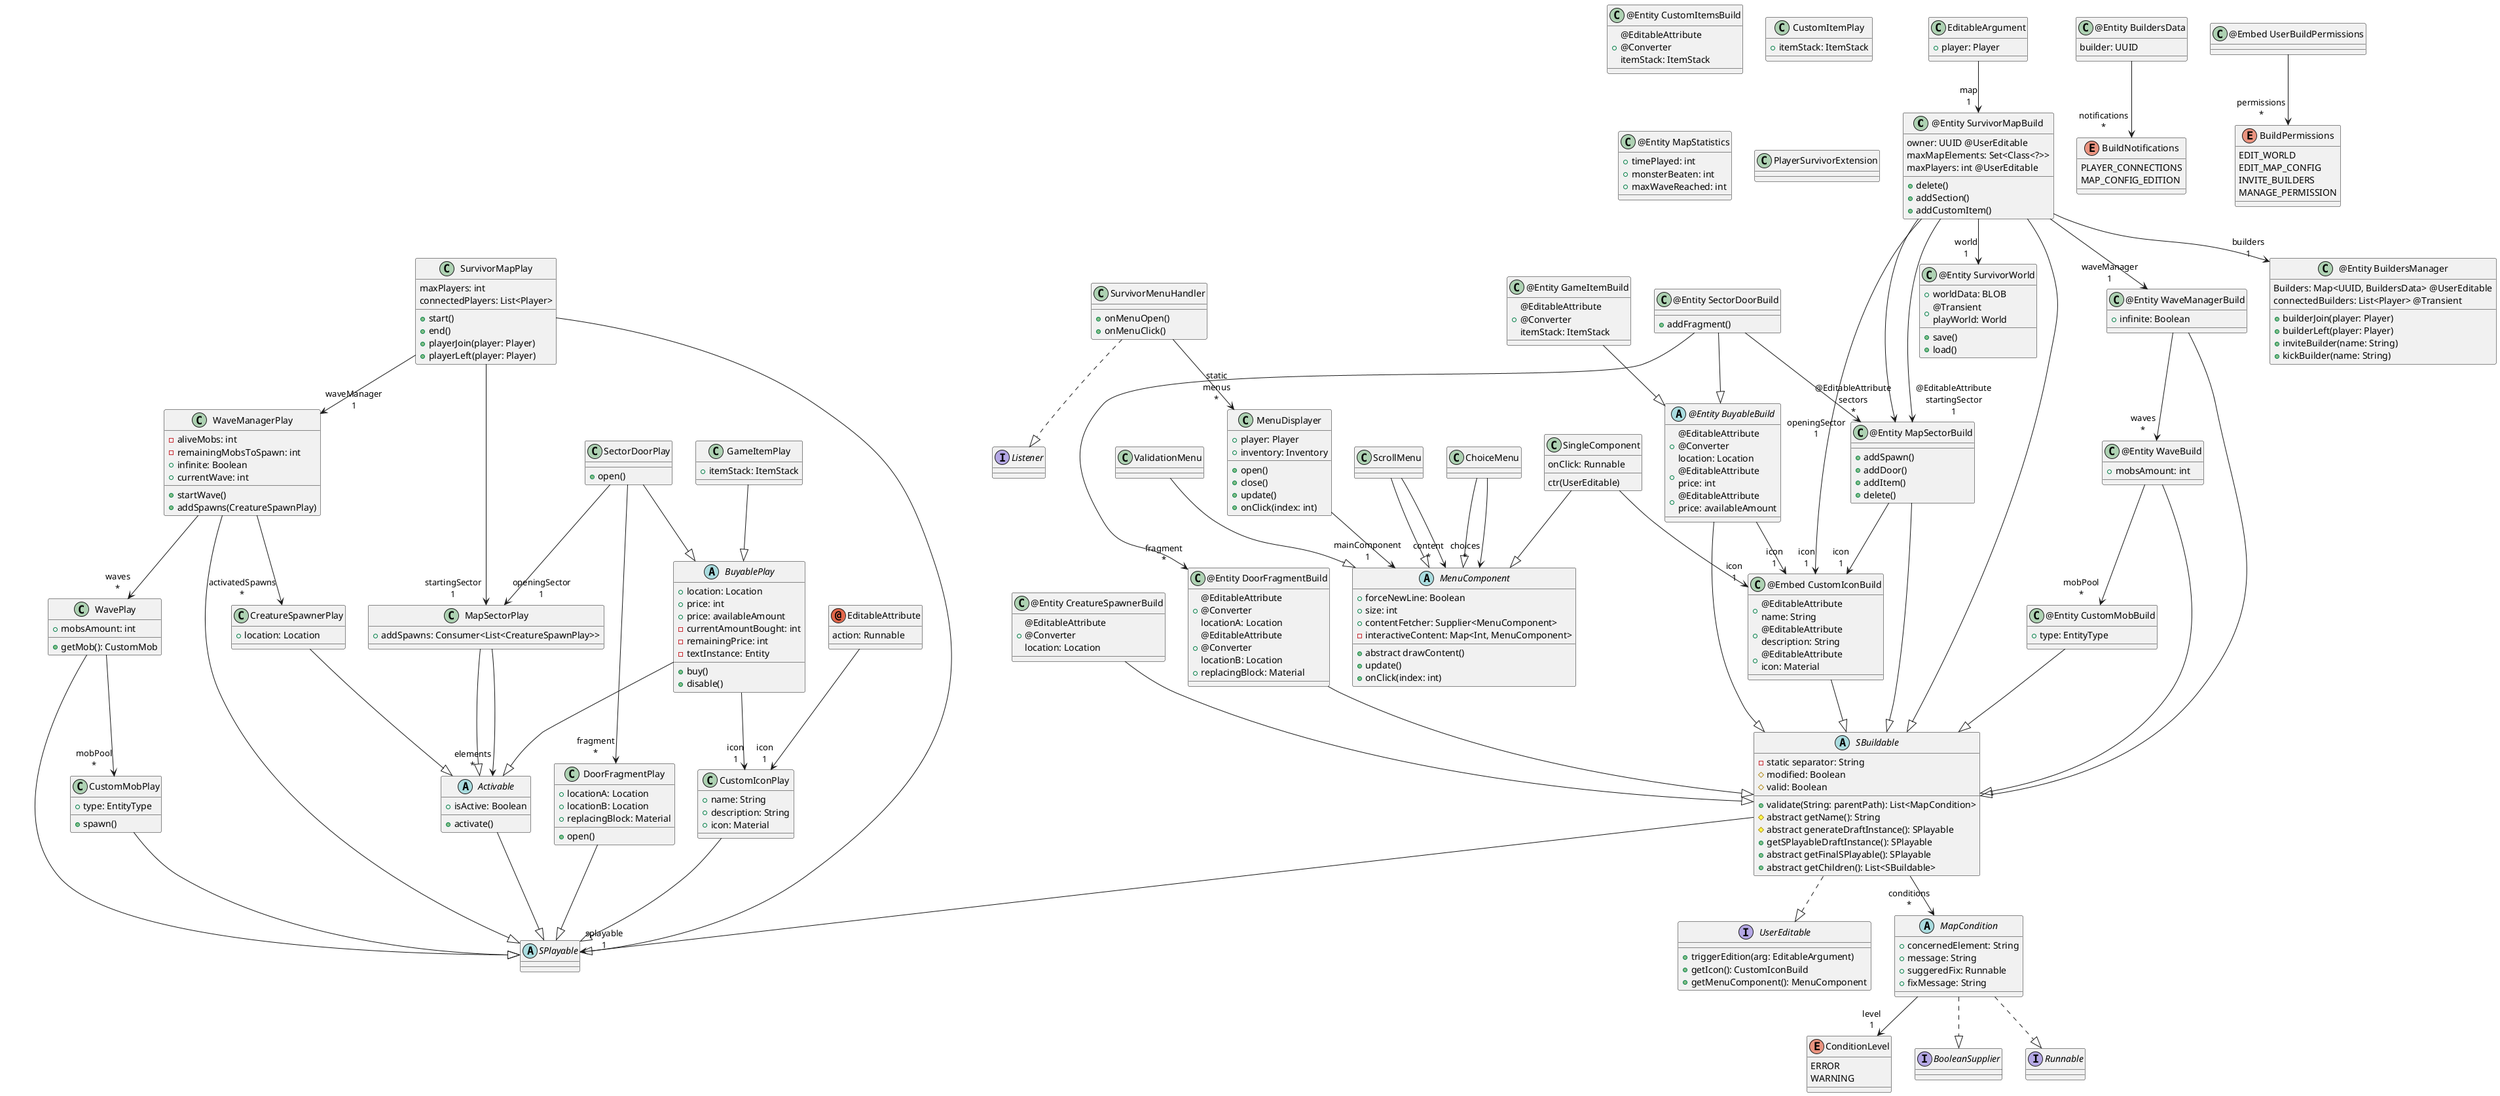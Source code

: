 @startuml
class "@Entity SurvivorMapBuild" as SurvivorMapBuild {
    owner: UUID @UserEditable
    maxMapElements: Set<Class<?>> 
    maxPlayers: int @UserEditable
    + delete()
    + addSection()
    + addCustomItem()
}

class SurvivorMapPlay {
    maxPlayers: int
    connectedPlayers: List<Player>
    + start()
    + end()
    + playerJoin(player: Player)
    + playerLeft(player: Player)
}


class "@Entity SurvivorWorld" as SurvivorWorld {
    + worldData: BLOB
    + @Transient\nplayWorld: World
    + save()
    + load()
}
class "@Entity MapSectorBuild" as MapSectorBuild {
    + addSpawn()
    + addDoor()
    + addItem()
    + delete()
}
class MapSectorPlay {
    + addSpawns: Consumer<List<CreatureSpawnPlay>>
}

class "@Entity CreatureSpawnerBuild" as CreatureSpawnerBuild {
    + @EditableAttribute\n@Converter\nlocation: Location 
}
class CreatureSpawnerPlay {
    + location: Location 
}
class "@Entity GameItemBuild" as GameItemBuild {
    + @EditableAttribute\n@Converter\nitemStack: ItemStack
}
class GameItemPlay {
    + itemStack: ItemStack
}

class "@Entity SectorDoorBuild" as SectorDoorBuild {
    + addFragment()
}

class SectorDoorPlay  {
    + open()
}

class "@Entity DoorFragmentBuild" as DoorFragmentBuild {
    + @EditableAttribute\n@Converter\nlocationA: Location 
    + @EditableAttribute\n@Converter\nlocationB: Location 
    + replacingBlock: Material
}

class DoorFragmentPlay {
    + locationA: Location 
    + locationB: Location 
    + replacingBlock: Material
    + open()
}
abstract "@Entity BuyableBuild" as BuyableBuild {
    + @EditableAttribute\n@Converter\nlocation: Location
    + @EditableAttribute\nprice: int
    + @EditableAttribute\nprice: availableAmount
}
abstract BuyablePlay {
    + location: Location
    + price: int
    + price: availableAmount
    - currentAmountBought: int
    - remainingPrice: int
    - textInstance: Entity
    + buy()
    + disable()
}

class "@Entity CustomMobBuild" as CustomMobBuild {
    + type: EntityType
}
class CustomMobPlay {
    + type: EntityType
    + spawn()
}
class "@Entity WaveBuild" as WaveBuild {
    + mobsAmount: int
}
class WavePlay {
    + mobsAmount: int
    + getMob(): CustomMob
}
class "@Entity WaveManagerBuild" as WaveManagerBuild {
    + infinite: Boolean
}
class WaveManagerPlay {
    - aliveMobs: int
    - remainingMobsToSpawn: int
    + infinite: Boolean
    + currentWave: int
    + startWave()
    + addSpawns(CreatureSpawnPlay)
}

class "@Entity CustomItemsBuild" as CustomItemsBuild {
    + @EditableAttribute\n@Converter\nitemStack: ItemStack
}
class CustomItemPlay {
    + itemStack: ItemStack
}

class "@Entity MapStatistics" as MapStatistics {
    + timePlayed: int
    + monsterBeaten: int
    + maxWaveReached: int
}

class "@Entity BuildersManager" as BuildersManager {
    Builders: Map<UUID, BuildersData> @UserEditable
    connectedBuilders: List<Player> @Transient
    + builderJoin(player: Player)
    + builderLeft(player: Player)
    + inviteBuilder(name: String)
    + kickBuilder(name: String)
}

class "@Entity BuildersData" as BuildersData {
    builder: UUID
}

enum BuildNotifications {
    PLAYER_CONNECTIONS
    MAP_CONFIG_EDITION
}

class "@Embed UserBuildPermissions" as UserBuildPermissions


enum BuildPermissions {
    EDIT_WORLD
    EDIT_MAP_CONFIG
    INVITE_BUILDERS
    MANAGE_PERMISSION
}

class "@Embed CustomIconBuild" as CustomIconBuild {
    + @EditableAttribute\nname: String
    + @EditableAttribute\ndescription: String
    + @EditableAttribute\nicon: Material
}

class CustomIconPlay {
    + name: String
    + description: String
    + icon: Material
}


abstract Activable {
    + isActive: Boolean
    + activate()
}


enum ConditionLevel {
    ERROR
    WARNING
}
abstract MapCondition {
    + concernedElement: String
    + message: String
    + suggeredFix: Runnable
    + fixMessage: String
}

interface BooleanSupplier
interface Runnable

interface UserEditable {
    + triggerEdition(arg: EditableArgument)
    + getIcon(): CustomIconBuild
    + getMenuComponent(): MenuComponent
}

class EditableArgument {
    + player: Player
}
annotation EditableAttribute {
    action: Runnable
}

abstract MenuComponent {
    + forceNewLine: Boolean
    + size: int
    + contentFetcher: Supplier<MenuComponent>
    - interactiveContent: Map<Int, MenuComponent>
    + abstract drawContent()
    + update()
    + onClick(index: int)

}
class SingleComponent {
    onClick: Runnable
    ctr(UserEditable)
}
class ScrollMenu
class ChoiceMenu
class ValidationMenu

class MenuDisplayer {
    + player: Player
    + inventory: Inventory
    + open()
    + close()
    + update()
    + onClick(index: int)
}
class SurvivorMenuHandler {
    + onMenuOpen()
    + onMenuClick()
}
interface Listener

class PlayerSurvivorExtension

abstract SBuildable {
    - static separator: String
    # modified: Boolean
    # valid: Boolean
    + validate(String: parentPath): List<MapCondition>
    # abstract getName(): String
    # abstract generateDraftInstance(): SPlayable
    + getSPlayableDraftInstance(): SPlayable
    + abstract getFinalSPlayable(): SPlayable
    + abstract getChildren(): List<SBuildable>
}

abstract SPlayable {
}

SurvivorMapBuild --|> SBuildable
SurvivorMapBuild --> "world\n1" SurvivorWorld
SurvivorMapBuild --> "@EditableAttribute\nsectors\n*" MapSectorBuild
SurvivorMapBuild --> "@EditableAttribute\nstartingSector\n1" MapSectorBuild
SurvivorMapBuild --> "icon\n1" CustomIconBuild
SurvivorMapBuild --> "waveManager\n1" WaveManagerBuild
SurvivorMapBuild --> "builders\n1" BuildersManager

SurvivorMapPlay --|> SPlayable
SurvivorMapPlay --> "startingSector\n1" MapSectorPlay
SurvivorMapPlay --> "waveManager\n1" WaveManagerPlay

MapSectorBuild --|> SBuildable
MapSectorBuild --> "icon\n1" CustomIconBuild
MapSectorPlay --|> Activable
MapSectorPlay --> "elements\n*" Activable

CreatureSpawnerBuild --|> SBuildable
CreatureSpawnerPlay --|> Activable

GameItemBuild --|> BuyableBuild
GameItemPlay --|> BuyablePlay

SectorDoorBuild --|> BuyableBuild
SectorDoorBuild --> "fragment\n*" DoorFragmentBuild
SectorDoorBuild --> "openingSector\n1" MapSectorBuild
SectorDoorPlay --|> BuyablePlay
SectorDoorPlay --> "fragment\n*" DoorFragmentPlay
SectorDoorPlay --> "openingSector\n1" MapSectorPlay

DoorFragmentBuild --|> SBuildable
DoorFragmentPlay --|> SPlayable

BuyableBuild --|> SBuildable
BuyableBuild --> "icon\n1" CustomIconBuild
BuyablePlay --|> Activable
BuyablePlay --> "icon\n1" CustomIconPlay

WaveBuild --|> SBuildable
WaveBuild --> "mobPool\n*" CustomMobBuild
WavePlay --|> SPlayable 
WavePlay --> "mobPool\n*" CustomMobPlay

WaveManagerBuild --|> SBuildable
WaveManagerBuild --> "waves\n*" WaveBuild
WaveManagerPlay --|> SPlayable
WaveManagerPlay --> "waves\n*" WavePlay
WaveManagerPlay --> "activatedSpawns\n*" CreatureSpawnerPlay

CustomMobBuild --|> SBuildable
CustomMobPlay --|> SPlayable

UserBuildPermissions --> "permissions\n*" BuildPermissions

BuildersData --> "notifications\n*" BuildNotifications

CustomIconBuild --|> SBuildable
CustomIconPlay --|> SPlayable

Activable --|> SPlayable

SBuildable --> "conditions\n*" MapCondition

MapCondition ..|> BooleanSupplier
MapCondition ..|> Runnable
MapCondition --> "level\n1" ConditionLevel

EditableArgument --> "map\n1" SurvivorMapBuild

EditableAttribute --> "icon\n1" CustomIconPlay

SingleComponent --|> MenuComponent
SingleComponent --> "icon\n1" CustomIconBuild

ScrollMenu --|> MenuComponent
ScrollMenu --> "content\n*" MenuComponent

ChoiceMenu --|> MenuComponent
ChoiceMenu --> "choices\n*" MenuComponent

ValidationMenu --|> MenuComponent

MenuDisplayer --> "mainComponent\n1" MenuComponent

SurvivorMenuHandler ..|> Listener
SurvivorMenuHandler --> "static\nmenus\n*" MenuDisplayer

SBuildable ..|> UserEditable
SBuildable --> "splayable\n1" SPlayable
 


@enduml
